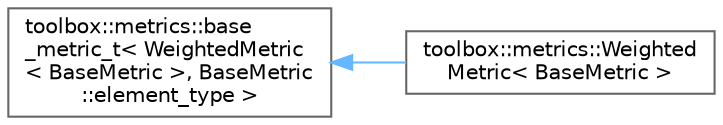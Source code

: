digraph "Graphical Class Hierarchy"
{
 // LATEX_PDF_SIZE
  bgcolor="transparent";
  edge [fontname=Helvetica,fontsize=10,labelfontname=Helvetica,labelfontsize=10];
  node [fontname=Helvetica,fontsize=10,shape=box,height=0.2,width=0.4];
  rankdir="LR";
  Node0 [id="Node000000",label="toolbox::metrics::base\l_metric_t\< WeightedMetric\l\< BaseMetric \>, BaseMetric\l::element_type \>",height=0.2,width=0.4,color="grey40", fillcolor="white", style="filled",URL="$classtoolbox_1_1metrics_1_1base__metric__t.html",tooltip=" "];
  Node0 -> Node1 [id="edge86_Node000000_Node000001",dir="back",color="steelblue1",style="solid",tooltip=" "];
  Node1 [id="Node000001",label="toolbox::metrics::Weighted\lMetric\< BaseMetric \>",height=0.2,width=0.4,color="grey40", fillcolor="white", style="filled",URL="$classtoolbox_1_1metrics_1_1_weighted_metric.html",tooltip=" "];
}
